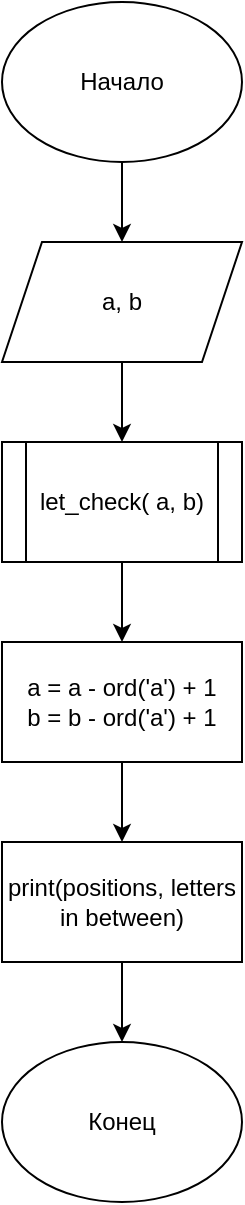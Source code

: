 <mxfile version="17.4.6" type="device"><diagram id="8inPGX19Lfi6CC7JCoMr" name="Page-1"><mxGraphModel dx="1422" dy="762" grid="1" gridSize="10" guides="1" tooltips="1" connect="1" arrows="1" fold="1" page="1" pageScale="1" pageWidth="827" pageHeight="1169" math="0" shadow="0"><root><mxCell id="0"/><mxCell id="1" parent="0"/><mxCell id="eb6F4VOwoXMdQjo7W-mQ-3" value="" style="edgeStyle=orthogonalEdgeStyle;rounded=0;orthogonalLoop=1;jettySize=auto;html=1;" edge="1" parent="1" source="eb6F4VOwoXMdQjo7W-mQ-1" target="eb6F4VOwoXMdQjo7W-mQ-2"><mxGeometry relative="1" as="geometry"/></mxCell><mxCell id="eb6F4VOwoXMdQjo7W-mQ-1" value="Начало" style="ellipse;whiteSpace=wrap;html=1;" vertex="1" parent="1"><mxGeometry x="354" width="120" height="80" as="geometry"/></mxCell><mxCell id="eb6F4VOwoXMdQjo7W-mQ-5" value="" style="edgeStyle=orthogonalEdgeStyle;rounded=0;orthogonalLoop=1;jettySize=auto;html=1;" edge="1" parent="1" source="eb6F4VOwoXMdQjo7W-mQ-2" target="eb6F4VOwoXMdQjo7W-mQ-4"><mxGeometry relative="1" as="geometry"/></mxCell><mxCell id="eb6F4VOwoXMdQjo7W-mQ-2" value="a, b" style="shape=parallelogram;perimeter=parallelogramPerimeter;whiteSpace=wrap;html=1;fixedSize=1;" vertex="1" parent="1"><mxGeometry x="354" y="120" width="120" height="60" as="geometry"/></mxCell><mxCell id="eb6F4VOwoXMdQjo7W-mQ-11" value="" style="edgeStyle=orthogonalEdgeStyle;rounded=0;orthogonalLoop=1;jettySize=auto;html=1;" edge="1" parent="1" source="eb6F4VOwoXMdQjo7W-mQ-4" target="eb6F4VOwoXMdQjo7W-mQ-10"><mxGeometry relative="1" as="geometry"/></mxCell><mxCell id="eb6F4VOwoXMdQjo7W-mQ-4" value="let_check( a, b)" style="shape=process;whiteSpace=wrap;html=1;backgroundOutline=1;" vertex="1" parent="1"><mxGeometry x="354" y="220" width="120" height="60" as="geometry"/></mxCell><mxCell id="eb6F4VOwoXMdQjo7W-mQ-9" value="" style="edgeStyle=orthogonalEdgeStyle;rounded=0;orthogonalLoop=1;jettySize=auto;html=1;" edge="1" parent="1" source="eb6F4VOwoXMdQjo7W-mQ-6" target="eb6F4VOwoXMdQjo7W-mQ-8"><mxGeometry relative="1" as="geometry"/></mxCell><mxCell id="eb6F4VOwoXMdQjo7W-mQ-6" value="print(positions, letters in between)" style="rounded=0;whiteSpace=wrap;html=1;" vertex="1" parent="1"><mxGeometry x="354" y="420" width="120" height="60" as="geometry"/></mxCell><mxCell id="eb6F4VOwoXMdQjo7W-mQ-8" value="Конец" style="ellipse;whiteSpace=wrap;html=1;" vertex="1" parent="1"><mxGeometry x="354" y="520" width="120" height="80" as="geometry"/></mxCell><mxCell id="eb6F4VOwoXMdQjo7W-mQ-12" value="" style="edgeStyle=orthogonalEdgeStyle;rounded=0;orthogonalLoop=1;jettySize=auto;html=1;" edge="1" parent="1" source="eb6F4VOwoXMdQjo7W-mQ-10" target="eb6F4VOwoXMdQjo7W-mQ-6"><mxGeometry relative="1" as="geometry"/></mxCell><mxCell id="eb6F4VOwoXMdQjo7W-mQ-10" value="a = a - ord('a') + 1&lt;br&gt;b = b - ord('a') + 1" style="rounded=0;whiteSpace=wrap;html=1;" vertex="1" parent="1"><mxGeometry x="354" y="320" width="120" height="60" as="geometry"/></mxCell></root></mxGraphModel></diagram></mxfile>